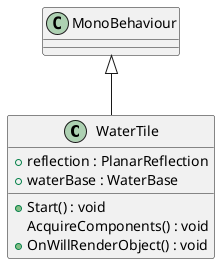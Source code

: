 @startuml
class WaterTile {
    + reflection : PlanarReflection
    + waterBase : WaterBase
    + Start() : void
    AcquireComponents() : void
    + OnWillRenderObject() : void
}
MonoBehaviour <|-- WaterTile
@enduml
